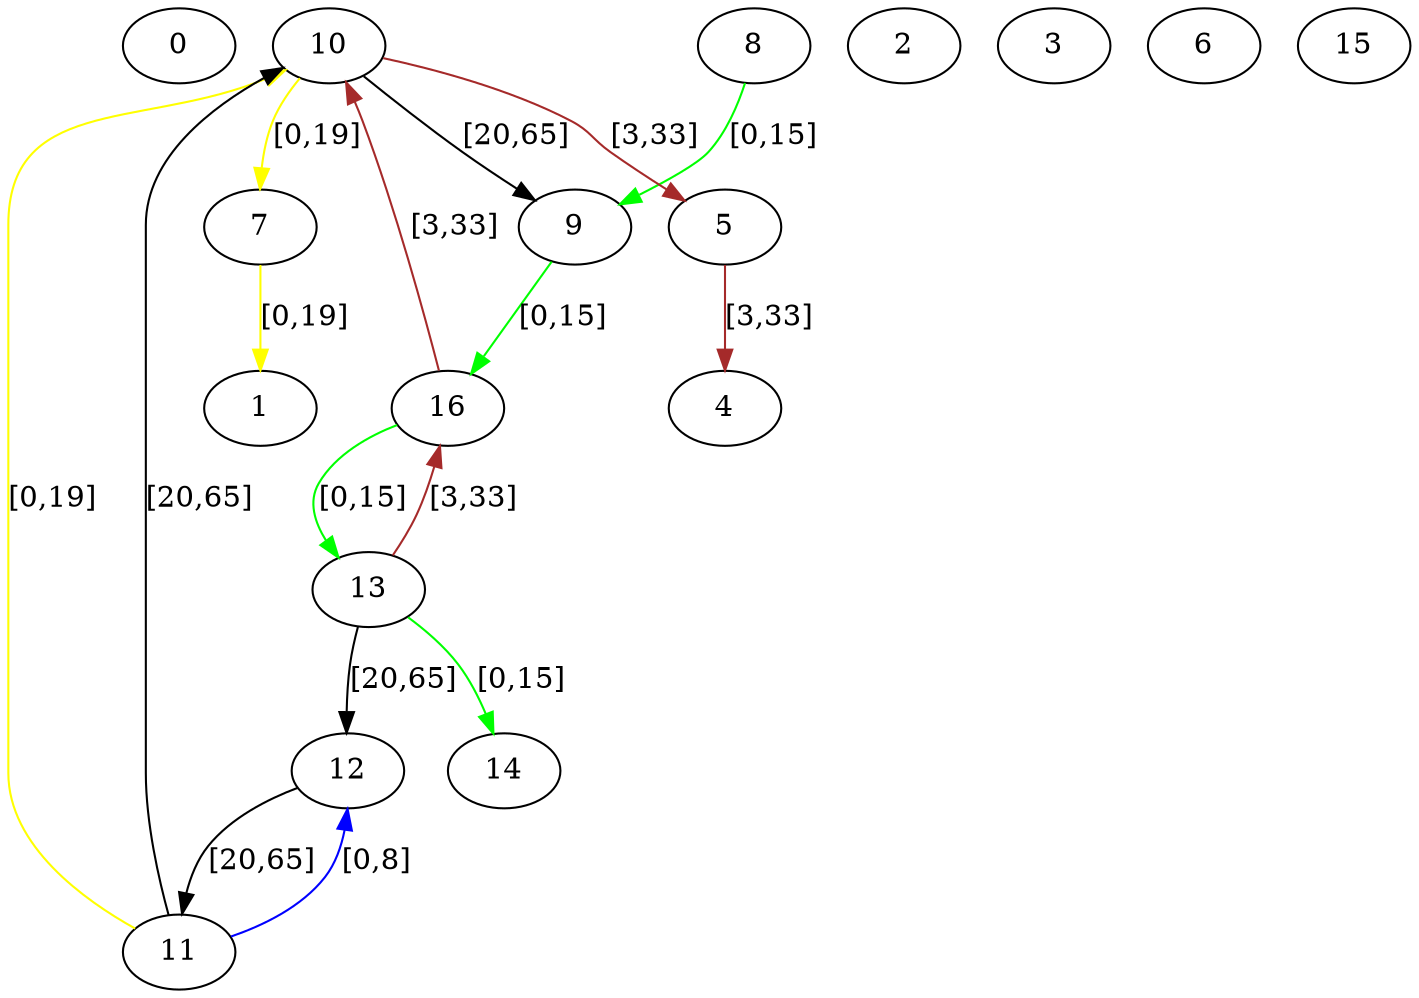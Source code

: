 digraph  {
0 [label=0];
1 [label=1];
2 [label=2];
3 [label=3];
4 [label=4];
5 [label=5];
6 [label=6];
7 [label=7];
8 [label=8];
9 [label=9];
10 [label=10];
11 [label=11];
12 [label=12];
13 [label=13];
14 [label=14];
15 [label=15];
16 [label=16];
5 -> 4  [color=brown, key=0, label="[3,33]"];
7 -> 1  [color=yellow, key=0, label="[0,19]"];
8 -> 9  [color=green, key=0, label="[0,15]"];
9 -> 16  [color=green, key=0, label="[0,15]"];
10 -> 7  [color=yellow, key=0, label="[0,19]"];
10 -> 5  [color=brown, key=0, label="[3,33]"];
10 -> 9  [color=black, key=0, label="[20,65]"];
11 -> 12  [color=blue, key=0, label="[0,8]"];
11 -> 10  [color=yellow, key=0, label="[0,19]"];
11 -> 10  [color=black, key=1, label="[20,65]"];
12 -> 11  [color=black, key=0, label="[20,65]"];
13 -> 14  [color=green, key=0, label="[0,15]"];
13 -> 16  [color=brown, key=0, label="[3,33]"];
13 -> 12  [color=black, key=0, label="[20,65]"];
16 -> 13  [color=green, key=0, label="[0,15]"];
16 -> 10  [color=brown, key=0, label="[3,33]"];
}
